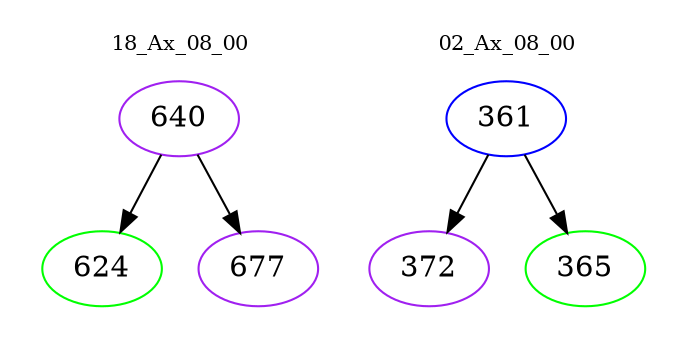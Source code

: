 digraph{
subgraph cluster_0 {
color = white
label = "18_Ax_08_00";
fontsize=10;
T0_640 [label="640", color="purple"]
T0_640 -> T0_624 [color="black"]
T0_624 [label="624", color="green"]
T0_640 -> T0_677 [color="black"]
T0_677 [label="677", color="purple"]
}
subgraph cluster_1 {
color = white
label = "02_Ax_08_00";
fontsize=10;
T1_361 [label="361", color="blue"]
T1_361 -> T1_372 [color="black"]
T1_372 [label="372", color="purple"]
T1_361 -> T1_365 [color="black"]
T1_365 [label="365", color="green"]
}
}
